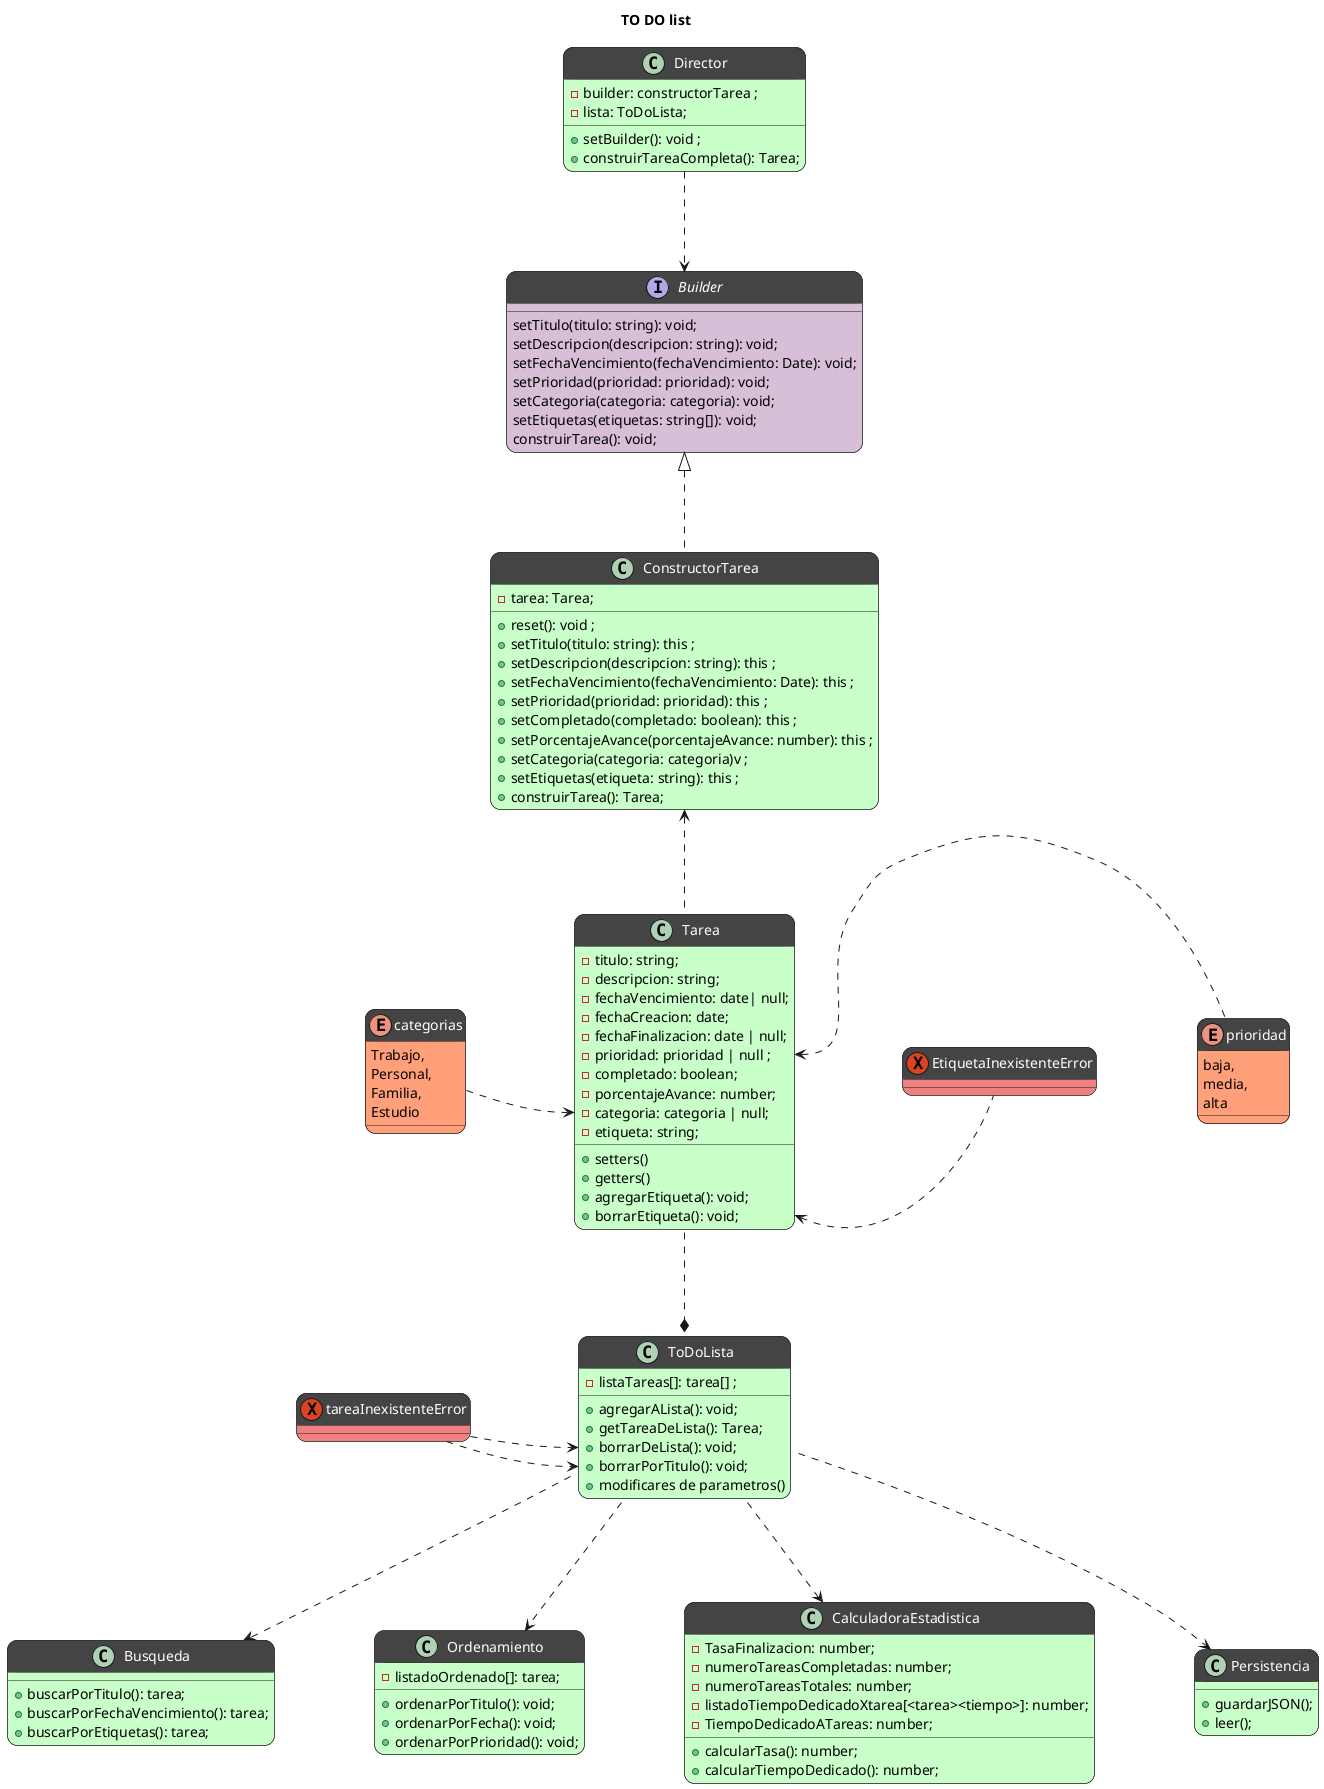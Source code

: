 @startuml diagrama clases
title TO DO list

interface Builder #Thistle;header:444{
    setTitulo(titulo: string): void;
    setDescripcion(descripcion: string): void;
    setFechaVencimiento(fechaVencimiento: Date): void;
    setPrioridad(prioridad: prioridad): void;
    setCategoria(categoria: categoria): void;
    setEtiquetas(etiquetas: string[]): void;
    construirTarea(): void;
}

class Tarea #TECHNOLOGY;header:444{
    - titulo: string;
    - descripcion: string;
    - fechaVencimiento: date| null;
    - fechaCreacion: date;
    - fechaFinalizacion: date | null;
    - prioridad: prioridad | null ;
    - completado: boolean;
    - porcentajeAvance: number;
    - categoria: categoria | null;
    - etiqueta: string;
    + setters()
    + getters()
    + agregarEtiqueta(): void;
    + borrarEtiqueta(): void;
}

class ConstructorTarea #TECHNOLOGY;header:444 implements Builder {
    - tarea: Tarea;
    +reset(): void ;
    +setTitulo(titulo: string): this ;
    +setDescripcion(descripcion: string): this ;
    +setFechaVencimiento(fechaVencimiento: Date): this ;
    +setPrioridad(prioridad: prioridad): this ;
    +setCompletado(completado: boolean): this ;
    +setPorcentajeAvance(porcentajeAvance: number): this ;
    +setCategoria(categoria: categoria)v ;
    +setEtiquetas(etiqueta: string): this ;
    +construirTarea(): Tarea;
}

class Director #TECHNOLOGY;header:444{
    -builder: constructorTarea ;
    -lista: ToDoLista;
    +setBuilder(): void ;
    +construirTareaCompleta(): Tarea;
}

enum prioridad #LightSalmon;header:444{
    baja,
    media,
    alta
    }

enum categorias #LightSalmon;header:444{
    Trabajo,
    Personal,
    Familia,
    Estudio
}

class ToDoLista #TECHNOLOGY;header:444{
    - listaTareas[]: tarea[] ;
    + agregarALista(): void;
    + getTareaDeLista(): Tarea;
    + borrarDeLista(): void;
    + borrarPorTitulo(): void;
    + modificares de parametros()
    ' NO SE SI SON NECESARIOS ESTOS, PUEDE TOMARLOS DEL GENERAL
}

class Busqueda #TECHNOLOGY;header:444{
    + buscarPorTitulo(): tarea;
    + buscarPorFechaVencimiento(): tarea;
    + buscarPorEtiquetas(): tarea;
}

class Ordenamiento #TECHNOLOGY;header:444{
    - listadoOrdenado[]: tarea;
    + ordenarPorTitulo(): void;
    + ordenarPorFecha(): void;
    + ordenarPorPrioridad(): void;
}

class CalculadoraEstadistica #TECHNOLOGY;header:444{
    - TasaFinalizacion: number;
    - numeroTareasCompletadas: number;
    - numeroTareasTotales: number;
    - listadoTiempoDedicadoXtarea[<tarea><tiempo>]: number;
    'esto serviria si hacemos algunas estadisticas que sean algo asi como "promedio de tiempo para resolucion de tareas", o "tiempo dedicado a X categoria / etiqueta", sino yo pondria
    - TiempoDedicadoATareas: number;
    'este simplemente sumaria el tiempo desde la creacion de la tarea hasta ahora. Tambien se puede separar en tiempo dedicado a teareas completadas y tiempo dedicado a tareas no completadas
    + calcularTasa(): number;
    + calcularTiempoDedicado(): number;
}

class Persistencia #TECHNOLOGY;header:444{
    + guardarJSON();
    + leer();
}

exception tareaInexistenteError #LightCoral;header:444{}

exception EtiquetaInexistenteError #LightCoral;header:444{}

'relaciones
    skinparam ranksep 100
    'cambia el largo de las flechas
    skinparam nodesep 100
    'cambia la distancia entre los cuadrados

    
    categorias .r.> Tarea::categoria
    Tarea .u.> ConstructorTarea
    Tarea ..* ToDoLista
    prioridad .l.> Tarea::prioridad
    Tarea::borrarEtiqueta <.r. EtiquetaInexistenteError
    ToDoLista::borrarDeLista <.l. tareaInexistenteError
    ToDoLista::borrarPorTitulo <.l. tareaInexistenteError
    ToDoLista .d.> CalculadoraEstadistica
    ToDoLista .d.> Busqueda
    ToDoLista .d.> Ordenamiento
    ToDoLista .d.> Persistencia
    Director ..> Builder

'notas
    'diseño
        'colores de clases
        /'
        clase: #TECHNOLOGY;header:444
        clase: abstracta #LightCyan;header:444
        interfaz: #Thistle;header:444
        enums: #LightSalmon;header:444
        excepciones: #LightCoral;header:444
        '/
    skinparam roundcorner 20
    'cambia las esquinas de las clases para hacerlas mas redondeadas
    skinparam classFontColor automatic
    'cambia el color de fuente de todas las clases asi se ve en blanco sobre el fondo oscuro

@enduml